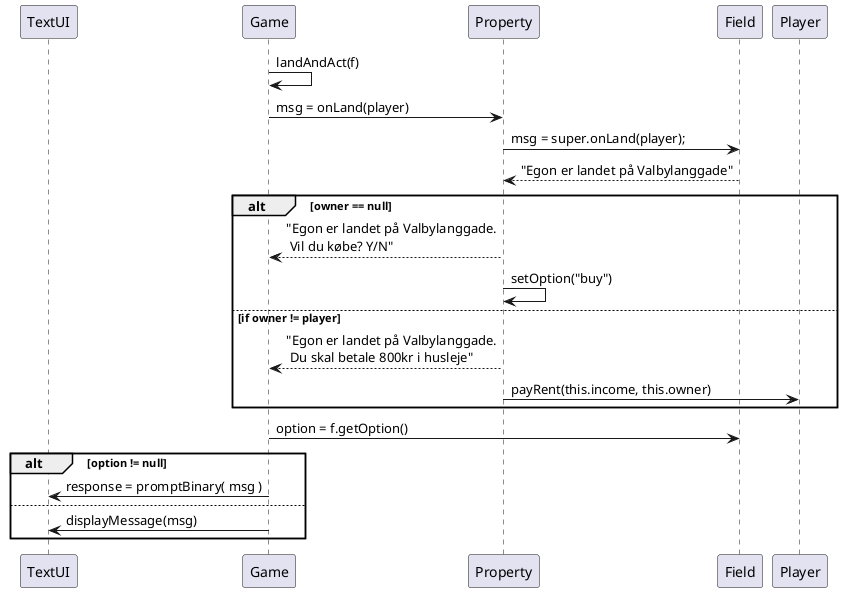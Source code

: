 @startuml
'https://plantuml.com/sequence-diagram
participant TextUI as ui
participant Game as game

participant Property as subField
participant Field  as field


game -> game : landAndAct(f)
game -> subField : msg = onLand(player)
subField -> field : msg = super.onLand(player);
field --> subField: "Egon er landet på Valbylanggade"

alt owner == null
subField --> game: "Egon er landet på Valbylanggade.\n Vil du købe? Y/N"
subField -> subField: setOption("buy")
else if owner != player
 subField --> game: "Egon er landet på Valbylanggade.\n Du skal betale 800kr i husleje"
 subField -> Player :payRent(this.income, this.owner)


end
game -> field: option = f.getOption()

alt option != null
game -> ui : response = promptBinary( msg )
else
game -> ui: displayMessage(msg)
end


@enduml